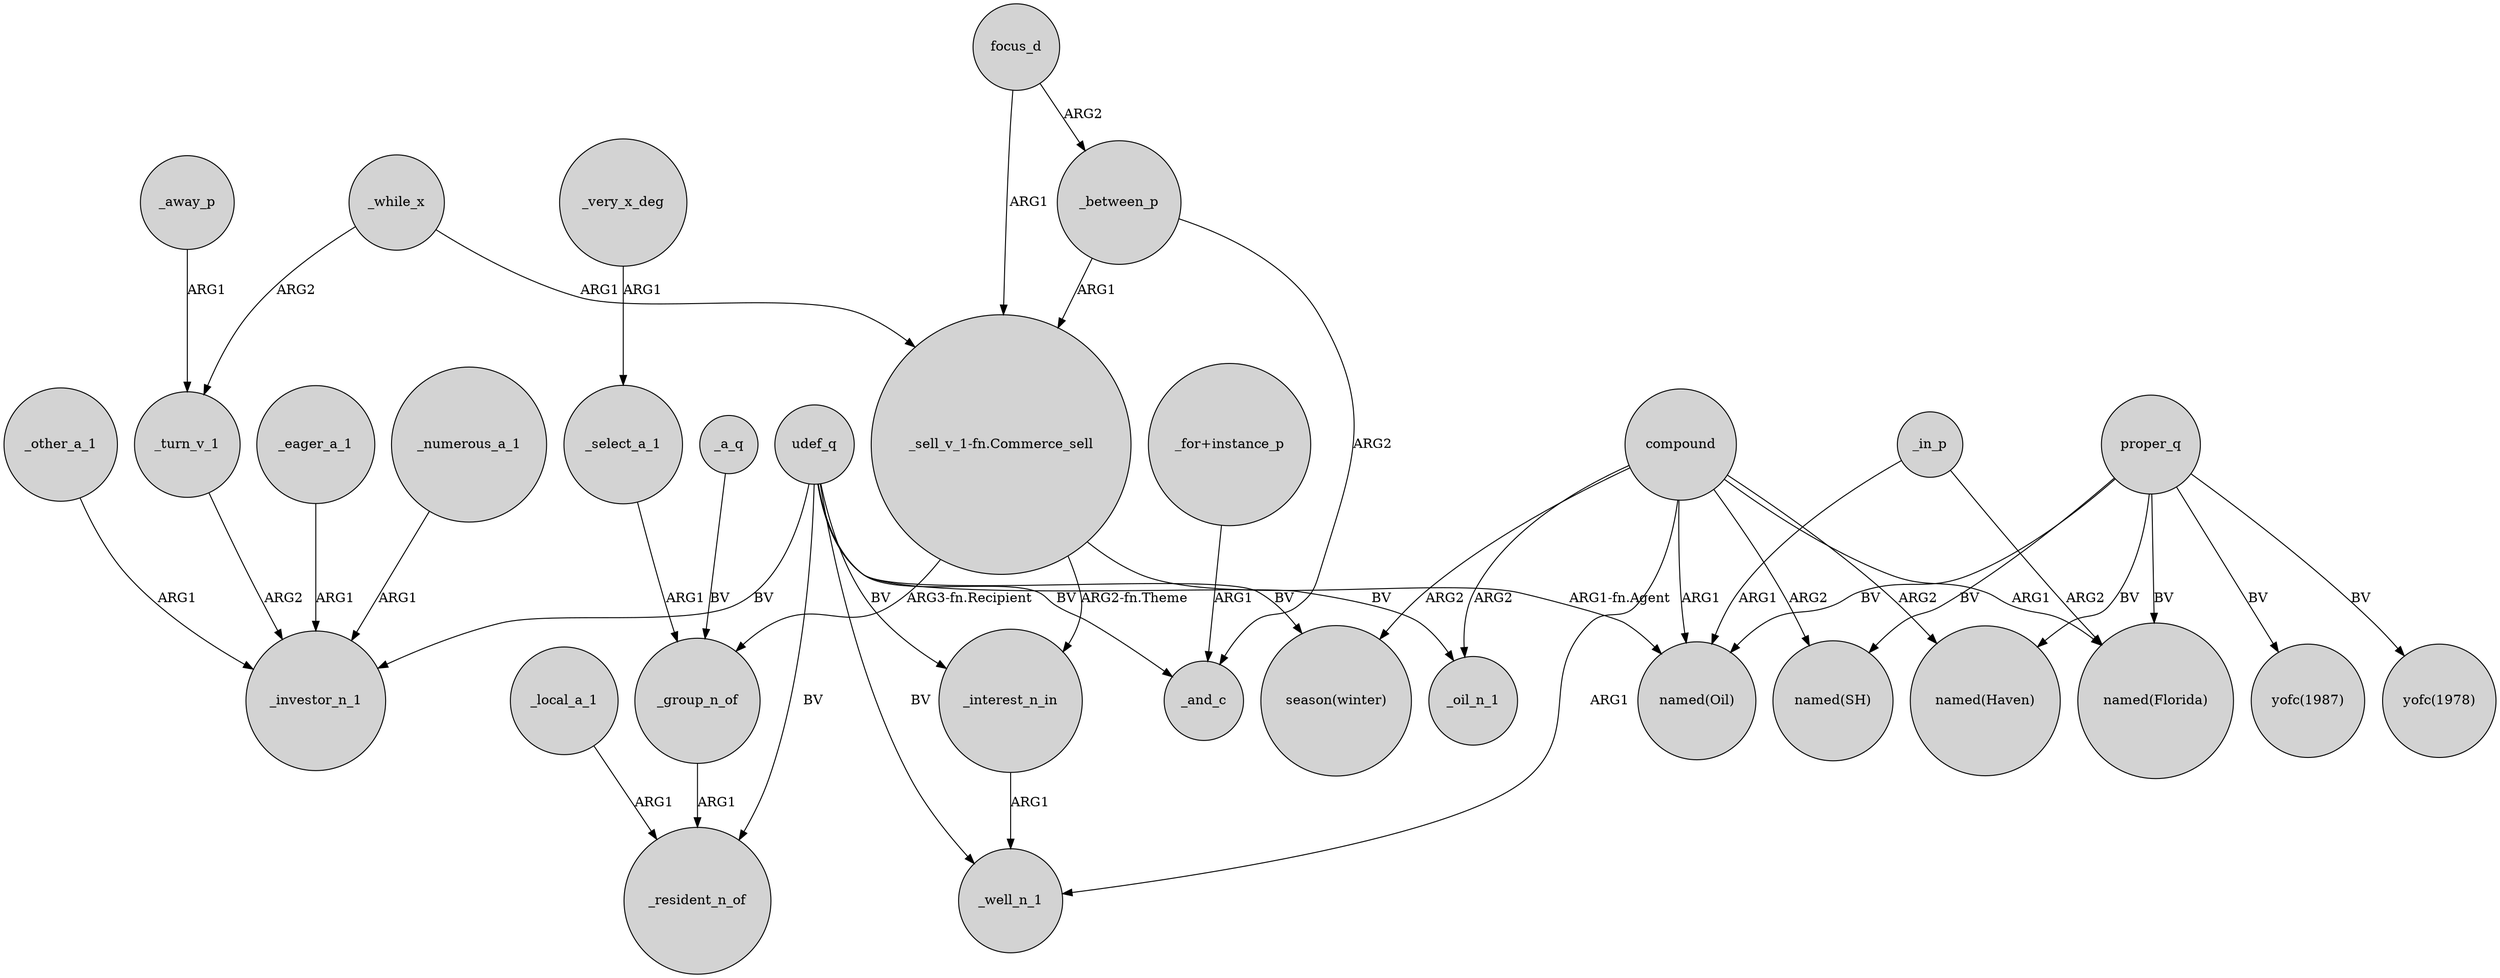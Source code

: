 digraph {
	node [shape=circle style=filled]
	_other_a_1 -> _investor_n_1 [label=ARG1]
	proper_q -> "named(Haven)" [label=BV]
	udef_q -> _investor_n_1 [label=BV]
	_turn_v_1 -> _investor_n_1 [label=ARG2]
	proper_q -> "named(Florida)" [label=BV]
	compound -> "named(Haven)" [label=ARG2]
	_eager_a_1 -> _investor_n_1 [label=ARG1]
	_local_a_1 -> _resident_n_of [label=ARG1]
	_while_x -> "_sell_v_1-fn.Commerce_sell" [label=ARG1]
	compound -> "season(winter)" [label=ARG2]
	udef_q -> _interest_n_in [label=BV]
	"_sell_v_1-fn.Commerce_sell" -> _interest_n_in [label="ARG2-fn.Theme"]
	_very_x_deg -> _select_a_1 [label=ARG1]
	_interest_n_in -> _well_n_1 [label=ARG1]
	focus_d -> "_sell_v_1-fn.Commerce_sell" [label=ARG1]
	_select_a_1 -> _group_n_of [label=ARG1]
	compound -> _oil_n_1 [label=ARG2]
	proper_q -> "named(Oil)" [label=BV]
	udef_q -> _resident_n_of [label=BV]
	compound -> "named(SH)" [label=ARG2]
	"_for+instance_p" -> _and_c [label=ARG1]
	proper_q -> "named(SH)" [label=BV]
	_in_p -> "named(Oil)" [label=ARG1]
	_away_p -> _turn_v_1 [label=ARG1]
	_between_p -> _and_c [label=ARG2]
	_between_p -> "_sell_v_1-fn.Commerce_sell" [label=ARG1]
	udef_q -> "season(winter)" [label=BV]
	"_sell_v_1-fn.Commerce_sell" -> "named(Oil)" [label="ARG1-fn.Agent"]
	_group_n_of -> _resident_n_of [label=ARG1]
	"_sell_v_1-fn.Commerce_sell" -> _group_n_of [label="ARG3-fn.Recipient"]
	proper_q -> "yofc(1987)" [label=BV]
	proper_q -> "yofc(1978)" [label=BV]
	udef_q -> _oil_n_1 [label=BV]
	_in_p -> "named(Florida)" [label=ARG2]
	focus_d -> _between_p [label=ARG2]
	compound -> "named(Florida)" [label=ARG1]
	_a_q -> _group_n_of [label=BV]
	compound -> _well_n_1 [label=ARG1]
	udef_q -> _and_c [label=BV]
	compound -> "named(Oil)" [label=ARG1]
	udef_q -> _well_n_1 [label=BV]
	_while_x -> _turn_v_1 [label=ARG2]
	_numerous_a_1 -> _investor_n_1 [label=ARG1]
}
